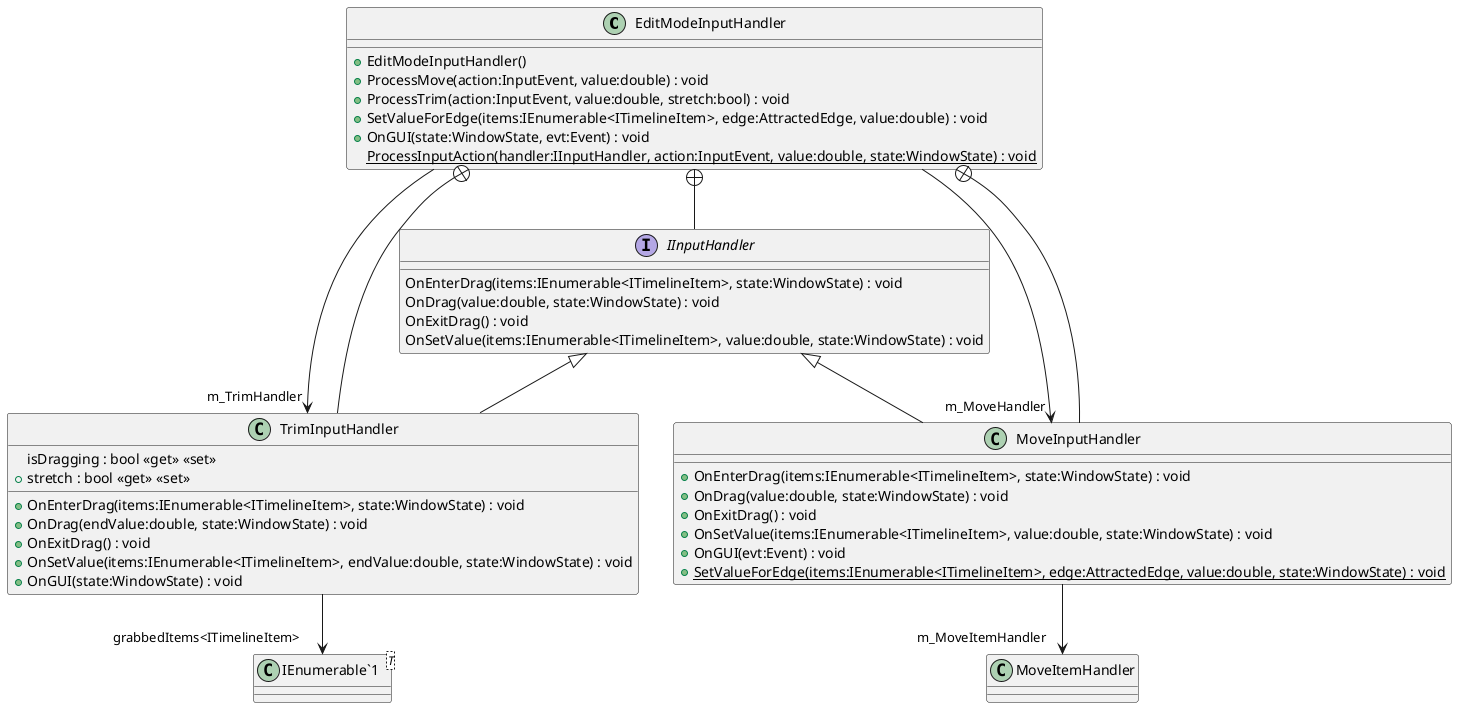 @startuml
class EditModeInputHandler {
    + EditModeInputHandler()
    + ProcessMove(action:InputEvent, value:double) : void
    + ProcessTrim(action:InputEvent, value:double, stretch:bool) : void
    + SetValueForEdge(items:IEnumerable<ITimelineItem>, edge:AttractedEdge, value:double) : void
    + OnGUI(state:WindowState, evt:Event) : void
    {static} ProcessInputAction(handler:IInputHandler, action:InputEvent, value:double, state:WindowState) : void
}
interface IInputHandler {
    OnEnterDrag(items:IEnumerable<ITimelineItem>, state:WindowState) : void
    OnDrag(value:double, state:WindowState) : void
    OnExitDrag() : void
    OnSetValue(items:IEnumerable<ITimelineItem>, value:double, state:WindowState) : void
}
class TrimInputHandler {
    isDragging : bool <<get>> <<set>>
    + stretch : bool <<get>> <<set>>
    + OnEnterDrag(items:IEnumerable<ITimelineItem>, state:WindowState) : void
    + OnDrag(endValue:double, state:WindowState) : void
    + OnExitDrag() : void
    + OnSetValue(items:IEnumerable<ITimelineItem>, endValue:double, state:WindowState) : void
    + OnGUI(state:WindowState) : void
}
class MoveInputHandler {
    + OnEnterDrag(items:IEnumerable<ITimelineItem>, state:WindowState) : void
    + OnDrag(value:double, state:WindowState) : void
    + OnExitDrag() : void
    + OnSetValue(items:IEnumerable<ITimelineItem>, value:double, state:WindowState) : void
    + OnGUI(evt:Event) : void
    + {static} SetValueForEdge(items:IEnumerable<ITimelineItem>, edge:AttractedEdge, value:double, state:WindowState) : void
}
class "IEnumerable`1"<T> {
}
EditModeInputHandler --> "m_MoveHandler" MoveInputHandler
EditModeInputHandler --> "m_TrimHandler" TrimInputHandler
EditModeInputHandler +-- IInputHandler
EditModeInputHandler +-- TrimInputHandler
IInputHandler <|-- TrimInputHandler
TrimInputHandler --> "grabbedItems<ITimelineItem>" "IEnumerable`1"
EditModeInputHandler +-- MoveInputHandler
IInputHandler <|-- MoveInputHandler
MoveInputHandler --> "m_MoveItemHandler" MoveItemHandler
@enduml

